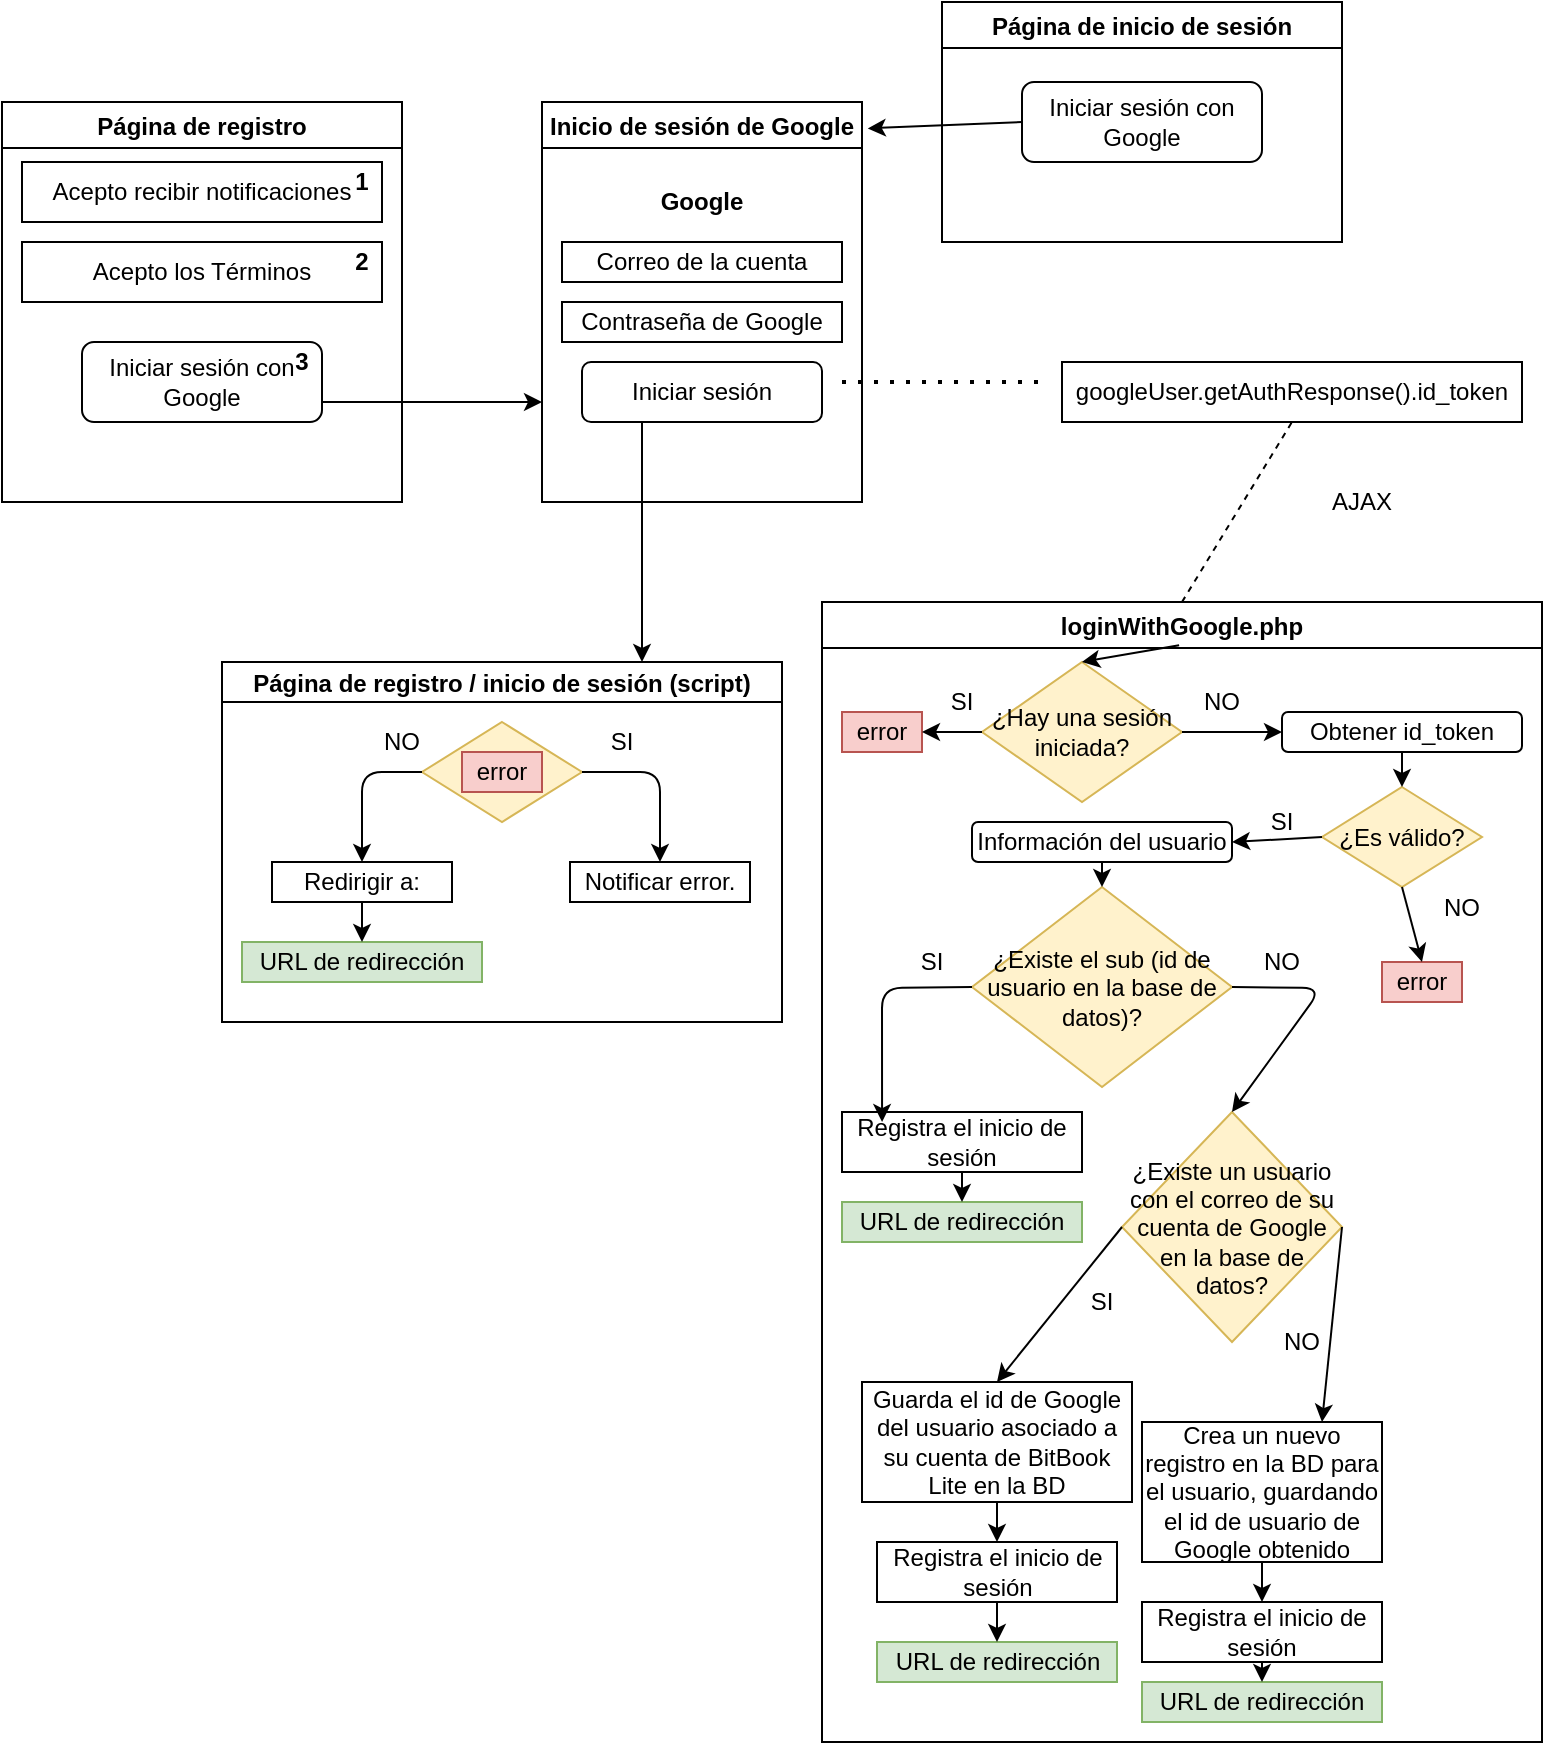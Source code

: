 <mxfile version="14.9.8" type="github"><diagram id="jUogqgLPFLnjpzLqsl2w" name="Page-1"><mxGraphModel dx="1173" dy="690" grid="1" gridSize="10" guides="1" tooltips="1" connect="1" arrows="1" fold="1" page="1" pageScale="1" pageWidth="827" pageHeight="1169" math="0" shadow="0"><root><mxCell id="0"/><mxCell id="1" parent="0"/><mxCell id="jCMfwcQQtfGqZBVkLjCu-1" value="Página de registro" style="swimlane;" vertex="1" parent="1"><mxGeometry x="40" y="80" width="200" height="200" as="geometry"/></mxCell><mxCell id="jCMfwcQQtfGqZBVkLjCu-2" value="" style="rounded=0;whiteSpace=wrap;html=1;" vertex="1" parent="jCMfwcQQtfGqZBVkLjCu-1"><mxGeometry x="10" y="30" width="180" height="30" as="geometry"/></mxCell><mxCell id="jCMfwcQQtfGqZBVkLjCu-3" value="" style="rounded=0;whiteSpace=wrap;html=1;" vertex="1" parent="jCMfwcQQtfGqZBVkLjCu-1"><mxGeometry x="10" y="70" width="180" height="30" as="geometry"/></mxCell><mxCell id="jCMfwcQQtfGqZBVkLjCu-4" value="" style="rounded=1;whiteSpace=wrap;html=1;" vertex="1" parent="jCMfwcQQtfGqZBVkLjCu-1"><mxGeometry x="40" y="120" width="120" height="40" as="geometry"/></mxCell><mxCell id="jCMfwcQQtfGqZBVkLjCu-5" value="Acepto los Términos" style="text;html=1;strokeColor=none;fillColor=none;align=center;verticalAlign=middle;whiteSpace=wrap;rounded=0;" vertex="1" parent="jCMfwcQQtfGqZBVkLjCu-1"><mxGeometry x="30" y="75" width="140" height="20" as="geometry"/></mxCell><mxCell id="jCMfwcQQtfGqZBVkLjCu-6" value="Acepto recibir notificaciones" style="text;html=1;strokeColor=none;fillColor=none;align=center;verticalAlign=middle;whiteSpace=wrap;rounded=0;" vertex="1" parent="jCMfwcQQtfGqZBVkLjCu-1"><mxGeometry x="10" y="35" width="180" height="20" as="geometry"/></mxCell><mxCell id="jCMfwcQQtfGqZBVkLjCu-7" value="Iniciar sesión con Google" style="text;html=1;strokeColor=none;fillColor=none;align=center;verticalAlign=middle;whiteSpace=wrap;rounded=0;" vertex="1" parent="jCMfwcQQtfGqZBVkLjCu-1"><mxGeometry x="45" y="130" width="110" height="20" as="geometry"/></mxCell><mxCell id="jCMfwcQQtfGqZBVkLjCu-10" value="2" style="text;html=1;strokeColor=none;fillColor=none;align=center;verticalAlign=middle;whiteSpace=wrap;rounded=0;fontStyle=1" vertex="1" parent="jCMfwcQQtfGqZBVkLjCu-1"><mxGeometry x="170" y="70" width="20" height="20" as="geometry"/></mxCell><mxCell id="jCMfwcQQtfGqZBVkLjCu-11" value="3" style="text;html=1;strokeColor=none;fillColor=none;align=center;verticalAlign=middle;whiteSpace=wrap;rounded=0;fontStyle=1" vertex="1" parent="jCMfwcQQtfGqZBVkLjCu-1"><mxGeometry x="140" y="120" width="20" height="20" as="geometry"/></mxCell><mxCell id="jCMfwcQQtfGqZBVkLjCu-8" value="" style="endArrow=classic;html=1;entryX=0;entryY=0.75;entryDx=0;entryDy=0;exitX=1;exitY=0.75;exitDx=0;exitDy=0;" edge="1" parent="1" source="jCMfwcQQtfGqZBVkLjCu-4" target="jCMfwcQQtfGqZBVkLjCu-12"><mxGeometry width="50" height="50" relative="1" as="geometry"><mxPoint x="210" y="220" as="sourcePoint"/><mxPoint x="310" y="220" as="targetPoint"/></mxGeometry></mxCell><mxCell id="jCMfwcQQtfGqZBVkLjCu-9" value="1" style="text;html=1;strokeColor=none;fillColor=none;align=center;verticalAlign=middle;whiteSpace=wrap;rounded=0;fontStyle=1" vertex="1" parent="1"><mxGeometry x="210" y="110" width="20" height="20" as="geometry"/></mxCell><mxCell id="jCMfwcQQtfGqZBVkLjCu-12" value="Inicio de sesión de Google" style="swimlane;" vertex="1" parent="1"><mxGeometry x="310" y="80" width="160" height="200" as="geometry"/></mxCell><mxCell id="jCMfwcQQtfGqZBVkLjCu-13" value="Correo de la cuenta" style="rounded=0;whiteSpace=wrap;html=1;" vertex="1" parent="jCMfwcQQtfGqZBVkLjCu-12"><mxGeometry x="10" y="70" width="140" height="20" as="geometry"/></mxCell><mxCell id="jCMfwcQQtfGqZBVkLjCu-14" value="Contraseña de Google" style="rounded=0;whiteSpace=wrap;html=1;" vertex="1" parent="jCMfwcQQtfGqZBVkLjCu-12"><mxGeometry x="10" y="100" width="140" height="20" as="geometry"/></mxCell><mxCell id="jCMfwcQQtfGqZBVkLjCu-15" value="Iniciar sesión" style="rounded=1;whiteSpace=wrap;html=1;" vertex="1" parent="jCMfwcQQtfGqZBVkLjCu-12"><mxGeometry x="20" y="130" width="120" height="30" as="geometry"/></mxCell><mxCell id="jCMfwcQQtfGqZBVkLjCu-17" value="Google" style="text;html=1;strokeColor=none;fillColor=none;align=center;verticalAlign=middle;whiteSpace=wrap;rounded=0;fontStyle=1" vertex="1" parent="jCMfwcQQtfGqZBVkLjCu-12"><mxGeometry x="60" y="40" width="40" height="20" as="geometry"/></mxCell><mxCell id="jCMfwcQQtfGqZBVkLjCu-19" value="googleUser.getAuthResponse().id_token" style="rounded=0;whiteSpace=wrap;html=1;" vertex="1" parent="1"><mxGeometry x="570" y="210" width="230" height="30" as="geometry"/></mxCell><mxCell id="jCMfwcQQtfGqZBVkLjCu-20" value="" style="endArrow=none;dashed=1;html=1;dashPattern=1 3;strokeWidth=2;" edge="1" parent="1"><mxGeometry width="50" height="50" relative="1" as="geometry"><mxPoint x="460" y="220" as="sourcePoint"/><mxPoint x="560" y="220" as="targetPoint"/></mxGeometry></mxCell><mxCell id="jCMfwcQQtfGqZBVkLjCu-21" value="" style="endArrow=none;dashed=1;html=1;entryX=0.5;entryY=1;entryDx=0;entryDy=0;exitX=0.5;exitY=0;exitDx=0;exitDy=0;" edge="1" parent="1" source="jCMfwcQQtfGqZBVkLjCu-24" target="jCMfwcQQtfGqZBVkLjCu-19"><mxGeometry width="50" height="50" relative="1" as="geometry"><mxPoint x="690" y="320" as="sourcePoint"/><mxPoint x="690" y="250" as="targetPoint"/></mxGeometry></mxCell><mxCell id="jCMfwcQQtfGqZBVkLjCu-22" value="AJAX" style="text;html=1;strokeColor=none;fillColor=none;align=center;verticalAlign=middle;whiteSpace=wrap;rounded=0;" vertex="1" parent="1"><mxGeometry x="700" y="270" width="40" height="20" as="geometry"/></mxCell><mxCell id="jCMfwcQQtfGqZBVkLjCu-24" value="loginWithGoogle.php" style="swimlane;" vertex="1" parent="1"><mxGeometry x="450" y="330" width="360" height="570" as="geometry"/></mxCell><mxCell id="jCMfwcQQtfGqZBVkLjCu-27" value="Información del usuario" style="rounded=1;whiteSpace=wrap;html=1;" vertex="1" parent="jCMfwcQQtfGqZBVkLjCu-24"><mxGeometry x="75" y="110" width="130" height="20" as="geometry"/></mxCell><mxCell id="jCMfwcQQtfGqZBVkLjCu-30" value="&lt;span&gt;¿Existe el sub (id de usuario en la base de datos)?&lt;/span&gt;" style="rhombus;whiteSpace=wrap;html=1;fillColor=#fff2cc;strokeColor=#d6b656;" vertex="1" parent="jCMfwcQQtfGqZBVkLjCu-24"><mxGeometry x="75" y="142.5" width="130" height="100" as="geometry"/></mxCell><mxCell id="jCMfwcQQtfGqZBVkLjCu-32" value="" style="endArrow=classic;html=1;exitX=0.5;exitY=1;exitDx=0;exitDy=0;entryX=0.5;entryY=0;entryDx=0;entryDy=0;" edge="1" parent="jCMfwcQQtfGqZBVkLjCu-24" source="jCMfwcQQtfGqZBVkLjCu-27" target="jCMfwcQQtfGqZBVkLjCu-30"><mxGeometry width="50" height="50" relative="1" as="geometry"><mxPoint x="5" y="140" as="sourcePoint"/><mxPoint x="55" y="90" as="targetPoint"/></mxGeometry></mxCell><mxCell id="jCMfwcQQtfGqZBVkLjCu-25" value="Obtener id_token" style="rounded=1;whiteSpace=wrap;html=1;" vertex="1" parent="jCMfwcQQtfGqZBVkLjCu-24"><mxGeometry x="230" y="55" width="120" height="20" as="geometry"/></mxCell><mxCell id="jCMfwcQQtfGqZBVkLjCu-35" value="SI" style="text;html=1;strokeColor=none;fillColor=none;align=center;verticalAlign=middle;whiteSpace=wrap;rounded=0;" vertex="1" parent="jCMfwcQQtfGqZBVkLjCu-24"><mxGeometry x="35" y="170" width="40" height="20" as="geometry"/></mxCell><mxCell id="jCMfwcQQtfGqZBVkLjCu-36" value="NO" style="text;html=1;strokeColor=none;fillColor=none;align=center;verticalAlign=middle;whiteSpace=wrap;rounded=0;" vertex="1" parent="jCMfwcQQtfGqZBVkLjCu-24"><mxGeometry x="210" y="170" width="40" height="20" as="geometry"/></mxCell><mxCell id="jCMfwcQQtfGqZBVkLjCu-37" value="Registra el inicio de sesión" style="rounded=0;whiteSpace=wrap;html=1;" vertex="1" parent="jCMfwcQQtfGqZBVkLjCu-24"><mxGeometry x="10" y="255" width="120" height="30" as="geometry"/></mxCell><mxCell id="jCMfwcQQtfGqZBVkLjCu-33" value="" style="endArrow=classic;html=1;exitX=0;exitY=0.5;exitDx=0;exitDy=0;entryX=0.167;entryY=0.167;entryDx=0;entryDy=0;entryPerimeter=0;" edge="1" parent="jCMfwcQQtfGqZBVkLjCu-24" source="jCMfwcQQtfGqZBVkLjCu-30" target="jCMfwcQQtfGqZBVkLjCu-37"><mxGeometry width="50" height="50" relative="1" as="geometry"><mxPoint x="50" y="170" as="sourcePoint"/><mxPoint x="30" y="250" as="targetPoint"/><Array as="points"><mxPoint x="30" y="193"/></Array></mxGeometry></mxCell><mxCell id="jCMfwcQQtfGqZBVkLjCu-38" value="URL de redirección" style="rounded=0;whiteSpace=wrap;html=1;fillColor=#d5e8d4;strokeColor=#82b366;" vertex="1" parent="jCMfwcQQtfGqZBVkLjCu-24"><mxGeometry x="10" y="300" width="120" height="20" as="geometry"/></mxCell><mxCell id="jCMfwcQQtfGqZBVkLjCu-39" value="" style="endArrow=classic;html=1;exitX=0.5;exitY=1;exitDx=0;exitDy=0;entryX=0.5;entryY=0;entryDx=0;entryDy=0;" edge="1" parent="jCMfwcQQtfGqZBVkLjCu-24" source="jCMfwcQQtfGqZBVkLjCu-37" target="jCMfwcQQtfGqZBVkLjCu-38"><mxGeometry width="50" height="50" relative="1" as="geometry"><mxPoint x="60" y="270" as="sourcePoint"/><mxPoint x="110" y="220" as="targetPoint"/></mxGeometry></mxCell><mxCell id="jCMfwcQQtfGqZBVkLjCu-40" value="¿Existe un usuario con el correo de su cuenta de Google en la base de datos?" style="rhombus;whiteSpace=wrap;html=1;fillColor=#fff2cc;strokeColor=#d6b656;" vertex="1" parent="jCMfwcQQtfGqZBVkLjCu-24"><mxGeometry x="150" y="255" width="110" height="115" as="geometry"/></mxCell><mxCell id="jCMfwcQQtfGqZBVkLjCu-34" value="" style="endArrow=classic;html=1;exitX=1;exitY=0.5;exitDx=0;exitDy=0;entryX=0.5;entryY=0;entryDx=0;entryDy=0;" edge="1" parent="jCMfwcQQtfGqZBVkLjCu-24" source="jCMfwcQQtfGqZBVkLjCu-30" target="jCMfwcQQtfGqZBVkLjCu-40"><mxGeometry width="50" height="50" relative="1" as="geometry"><mxPoint x="60" y="210" as="sourcePoint"/><mxPoint x="250" y="250" as="targetPoint"/><Array as="points"><mxPoint x="250" y="193"/></Array></mxGeometry></mxCell><mxCell id="jCMfwcQQtfGqZBVkLjCu-43" value="SI" style="text;html=1;strokeColor=none;fillColor=none;align=center;verticalAlign=middle;whiteSpace=wrap;rounded=0;" vertex="1" parent="jCMfwcQQtfGqZBVkLjCu-24"><mxGeometry x="120" y="340" width="40" height="20" as="geometry"/></mxCell><mxCell id="jCMfwcQQtfGqZBVkLjCu-44" value="NO" style="text;html=1;strokeColor=none;fillColor=none;align=center;verticalAlign=middle;whiteSpace=wrap;rounded=0;" vertex="1" parent="jCMfwcQQtfGqZBVkLjCu-24"><mxGeometry x="220" y="360" width="40" height="20" as="geometry"/></mxCell><mxCell id="jCMfwcQQtfGqZBVkLjCu-45" value="Guarda el id de Google del usuario asociado a su cuenta de BitBook Lite en la BD" style="rounded=0;whiteSpace=wrap;html=1;" vertex="1" parent="jCMfwcQQtfGqZBVkLjCu-24"><mxGeometry x="20" y="390" width="135" height="60" as="geometry"/></mxCell><mxCell id="jCMfwcQQtfGqZBVkLjCu-41" value="" style="endArrow=classic;html=1;exitX=0;exitY=0.5;exitDx=0;exitDy=0;entryX=0.5;entryY=0;entryDx=0;entryDy=0;" edge="1" parent="jCMfwcQQtfGqZBVkLjCu-24" source="jCMfwcQQtfGqZBVkLjCu-40" target="jCMfwcQQtfGqZBVkLjCu-45"><mxGeometry width="50" height="50" relative="1" as="geometry"><mxPoint x="60" y="430" as="sourcePoint"/><mxPoint x="110" y="380" as="targetPoint"/></mxGeometry></mxCell><mxCell id="jCMfwcQQtfGqZBVkLjCu-46" value="Registra el inicio de sesión" style="rounded=0;whiteSpace=wrap;html=1;" vertex="1" parent="jCMfwcQQtfGqZBVkLjCu-24"><mxGeometry x="27.5" y="470" width="120" height="30" as="geometry"/></mxCell><mxCell id="jCMfwcQQtfGqZBVkLjCu-47" value="URL de redirección" style="rounded=0;whiteSpace=wrap;html=1;fillColor=#d5e8d4;strokeColor=#82b366;" vertex="1" parent="jCMfwcQQtfGqZBVkLjCu-24"><mxGeometry x="27.5" y="520" width="120" height="20" as="geometry"/></mxCell><mxCell id="jCMfwcQQtfGqZBVkLjCu-48" value="" style="endArrow=classic;html=1;exitX=0.5;exitY=1;exitDx=0;exitDy=0;entryX=0.5;entryY=0;entryDx=0;entryDy=0;" edge="1" parent="jCMfwcQQtfGqZBVkLjCu-24" source="jCMfwcQQtfGqZBVkLjCu-45" target="jCMfwcQQtfGqZBVkLjCu-46"><mxGeometry width="50" height="50" relative="1" as="geometry"><mxPoint x="60" y="440" as="sourcePoint"/><mxPoint x="110" y="390" as="targetPoint"/></mxGeometry></mxCell><mxCell id="jCMfwcQQtfGqZBVkLjCu-49" value="" style="endArrow=classic;html=1;exitX=0.5;exitY=1;exitDx=0;exitDy=0;entryX=0.5;entryY=0;entryDx=0;entryDy=0;" edge="1" parent="jCMfwcQQtfGqZBVkLjCu-24" source="jCMfwcQQtfGqZBVkLjCu-46" target="jCMfwcQQtfGqZBVkLjCu-47"><mxGeometry width="50" height="50" relative="1" as="geometry"><mxPoint x="60" y="440" as="sourcePoint"/><mxPoint x="110" y="390" as="targetPoint"/></mxGeometry></mxCell><mxCell id="jCMfwcQQtfGqZBVkLjCu-50" value="Crea un nuevo registro en la BD para el usuario, guardando el id de usuario de Google obtenido" style="rounded=0;whiteSpace=wrap;html=1;" vertex="1" parent="jCMfwcQQtfGqZBVkLjCu-24"><mxGeometry x="160" y="410" width="120" height="70" as="geometry"/></mxCell><mxCell id="jCMfwcQQtfGqZBVkLjCu-42" value="" style="endArrow=classic;html=1;exitX=1;exitY=0.5;exitDx=0;exitDy=0;entryX=0.75;entryY=0;entryDx=0;entryDy=0;" edge="1" parent="jCMfwcQQtfGqZBVkLjCu-24" source="jCMfwcQQtfGqZBVkLjCu-40" target="jCMfwcQQtfGqZBVkLjCu-50"><mxGeometry width="50" height="50" relative="1" as="geometry"><mxPoint x="60" y="430" as="sourcePoint"/><mxPoint x="250" y="400" as="targetPoint"/></mxGeometry></mxCell><mxCell id="jCMfwcQQtfGqZBVkLjCu-51" value="Registra el inicio de sesión" style="rounded=0;whiteSpace=wrap;html=1;" vertex="1" parent="jCMfwcQQtfGqZBVkLjCu-24"><mxGeometry x="160" y="500" width="120" height="30" as="geometry"/></mxCell><mxCell id="jCMfwcQQtfGqZBVkLjCu-52" value="URL de redirección" style="rounded=0;whiteSpace=wrap;html=1;fillColor=#d5e8d4;strokeColor=#82b366;" vertex="1" parent="jCMfwcQQtfGqZBVkLjCu-24"><mxGeometry x="160" y="540" width="120" height="20" as="geometry"/></mxCell><mxCell id="jCMfwcQQtfGqZBVkLjCu-53" value="" style="endArrow=classic;html=1;exitX=0.5;exitY=1;exitDx=0;exitDy=0;entryX=0.5;entryY=0;entryDx=0;entryDy=0;" edge="1" parent="jCMfwcQQtfGqZBVkLjCu-24" source="jCMfwcQQtfGqZBVkLjCu-50" target="jCMfwcQQtfGqZBVkLjCu-51"><mxGeometry width="50" height="50" relative="1" as="geometry"><mxPoint x="60" y="480" as="sourcePoint"/><mxPoint x="110" y="430" as="targetPoint"/></mxGeometry></mxCell><mxCell id="jCMfwcQQtfGqZBVkLjCu-54" value="" style="endArrow=classic;html=1;exitX=0.5;exitY=1;exitDx=0;exitDy=0;entryX=0.5;entryY=0;entryDx=0;entryDy=0;" edge="1" parent="jCMfwcQQtfGqZBVkLjCu-24" source="jCMfwcQQtfGqZBVkLjCu-51" target="jCMfwcQQtfGqZBVkLjCu-52"><mxGeometry width="50" height="50" relative="1" as="geometry"><mxPoint x="60" y="480" as="sourcePoint"/><mxPoint x="110" y="430" as="targetPoint"/></mxGeometry></mxCell><mxCell id="jCMfwcQQtfGqZBVkLjCu-64" value="¿Hay una sesión iniciada?" style="rhombus;whiteSpace=wrap;html=1;fillColor=#fff2cc;strokeColor=#d6b656;" vertex="1" parent="jCMfwcQQtfGqZBVkLjCu-24"><mxGeometry x="80" y="30" width="100" height="70" as="geometry"/></mxCell><mxCell id="jCMfwcQQtfGqZBVkLjCu-66" value="" style="endArrow=classic;html=1;exitX=0.496;exitY=0.038;exitDx=0;exitDy=0;exitPerimeter=0;entryX=0.5;entryY=0;entryDx=0;entryDy=0;" edge="1" parent="jCMfwcQQtfGqZBVkLjCu-24" source="jCMfwcQQtfGqZBVkLjCu-24" target="jCMfwcQQtfGqZBVkLjCu-64"><mxGeometry width="50" height="50" relative="1" as="geometry"><mxPoint x="140" y="80" as="sourcePoint"/><mxPoint x="190" y="30" as="targetPoint"/></mxGeometry></mxCell><mxCell id="jCMfwcQQtfGqZBVkLjCu-68" value="error" style="rounded=0;whiteSpace=wrap;html=1;fillColor=#f8cecc;strokeColor=#b85450;" vertex="1" parent="jCMfwcQQtfGqZBVkLjCu-24"><mxGeometry x="10" y="55" width="40" height="20" as="geometry"/></mxCell><mxCell id="jCMfwcQQtfGqZBVkLjCu-67" value="" style="endArrow=classic;html=1;exitX=0;exitY=0.5;exitDx=0;exitDy=0;entryX=1;entryY=0.5;entryDx=0;entryDy=0;" edge="1" parent="jCMfwcQQtfGqZBVkLjCu-24" source="jCMfwcQQtfGqZBVkLjCu-64" target="jCMfwcQQtfGqZBVkLjCu-68"><mxGeometry width="50" height="50" relative="1" as="geometry"><mxPoint x="140" y="80" as="sourcePoint"/><mxPoint x="60" y="65" as="targetPoint"/></mxGeometry></mxCell><mxCell id="jCMfwcQQtfGqZBVkLjCu-69" value="SI" style="text;html=1;strokeColor=none;fillColor=none;align=center;verticalAlign=middle;whiteSpace=wrap;rounded=0;" vertex="1" parent="jCMfwcQQtfGqZBVkLjCu-24"><mxGeometry x="50" y="40" width="40" height="20" as="geometry"/></mxCell><mxCell id="jCMfwcQQtfGqZBVkLjCu-70" value="NO" style="text;html=1;strokeColor=none;fillColor=none;align=center;verticalAlign=middle;whiteSpace=wrap;rounded=0;" vertex="1" parent="jCMfwcQQtfGqZBVkLjCu-24"><mxGeometry x="180" y="40" width="40" height="20" as="geometry"/></mxCell><mxCell id="jCMfwcQQtfGqZBVkLjCu-71" value="" style="endArrow=classic;html=1;exitX=1;exitY=0.5;exitDx=0;exitDy=0;entryX=0;entryY=0.5;entryDx=0;entryDy=0;" edge="1" parent="jCMfwcQQtfGqZBVkLjCu-24" source="jCMfwcQQtfGqZBVkLjCu-64" target="jCMfwcQQtfGqZBVkLjCu-25"><mxGeometry width="50" height="50" relative="1" as="geometry"><mxPoint x="140" y="80" as="sourcePoint"/><mxPoint x="190" y="30" as="targetPoint"/></mxGeometry></mxCell><mxCell id="jCMfwcQQtfGqZBVkLjCu-72" value="¿Es válido?" style="rhombus;whiteSpace=wrap;html=1;fillColor=#fff2cc;strokeColor=#d6b656;" vertex="1" parent="jCMfwcQQtfGqZBVkLjCu-24"><mxGeometry x="250" y="92.5" width="80" height="50" as="geometry"/></mxCell><mxCell id="jCMfwcQQtfGqZBVkLjCu-73" value="" style="endArrow=classic;html=1;exitX=0;exitY=0.5;exitDx=0;exitDy=0;entryX=1;entryY=0.5;entryDx=0;entryDy=0;" edge="1" parent="jCMfwcQQtfGqZBVkLjCu-24" source="jCMfwcQQtfGqZBVkLjCu-72" target="jCMfwcQQtfGqZBVkLjCu-27"><mxGeometry width="50" height="50" relative="1" as="geometry"><mxPoint x="140" y="130" as="sourcePoint"/><mxPoint x="190" y="80" as="targetPoint"/></mxGeometry></mxCell><mxCell id="jCMfwcQQtfGqZBVkLjCu-74" value="" style="endArrow=classic;html=1;exitX=0.5;exitY=1;exitDx=0;exitDy=0;entryX=0.5;entryY=0;entryDx=0;entryDy=0;" edge="1" parent="jCMfwcQQtfGqZBVkLjCu-24" source="jCMfwcQQtfGqZBVkLjCu-25" target="jCMfwcQQtfGqZBVkLjCu-72"><mxGeometry width="50" height="50" relative="1" as="geometry"><mxPoint x="140" y="130" as="sourcePoint"/><mxPoint x="190" y="80" as="targetPoint"/></mxGeometry></mxCell><mxCell id="jCMfwcQQtfGqZBVkLjCu-75" value="SI" style="text;html=1;strokeColor=none;fillColor=none;align=center;verticalAlign=middle;whiteSpace=wrap;rounded=0;" vertex="1" parent="jCMfwcQQtfGqZBVkLjCu-24"><mxGeometry x="210" y="100" width="40" height="20" as="geometry"/></mxCell><mxCell id="jCMfwcQQtfGqZBVkLjCu-76" value="NO" style="text;html=1;strokeColor=none;fillColor=none;align=center;verticalAlign=middle;whiteSpace=wrap;rounded=0;" vertex="1" parent="jCMfwcQQtfGqZBVkLjCu-24"><mxGeometry x="300" y="142.5" width="40" height="20" as="geometry"/></mxCell><mxCell id="jCMfwcQQtfGqZBVkLjCu-78" value="error" style="rounded=0;whiteSpace=wrap;html=1;fillColor=#f8cecc;strokeColor=#b85450;" vertex="1" parent="jCMfwcQQtfGqZBVkLjCu-24"><mxGeometry x="280" y="180" width="40" height="20" as="geometry"/></mxCell><mxCell id="jCMfwcQQtfGqZBVkLjCu-77" value="" style="endArrow=classic;html=1;exitX=0.5;exitY=1;exitDx=0;exitDy=0;entryX=0.5;entryY=0;entryDx=0;entryDy=0;" edge="1" parent="jCMfwcQQtfGqZBVkLjCu-24" source="jCMfwcQQtfGqZBVkLjCu-72" target="jCMfwcQQtfGqZBVkLjCu-78"><mxGeometry width="50" height="50" relative="1" as="geometry"><mxPoint x="140" y="180" as="sourcePoint"/><mxPoint x="290" y="170" as="targetPoint"/></mxGeometry></mxCell><mxCell id="jCMfwcQQtfGqZBVkLjCu-55" value="Página de registro / inicio de sesión (script)" style="swimlane;startSize=20;" vertex="1" parent="1"><mxGeometry x="150" y="360" width="280" height="180" as="geometry"/></mxCell><mxCell id="jCMfwcQQtfGqZBVkLjCu-56" value="URL de redirección" style="rounded=0;whiteSpace=wrap;html=1;fillColor=#d5e8d4;strokeColor=#82b366;" vertex="1" parent="jCMfwcQQtfGqZBVkLjCu-55"><mxGeometry x="10" y="140" width="120" height="20" as="geometry"/></mxCell><mxCell id="jCMfwcQQtfGqZBVkLjCu-57" value="Redirigir a:" style="rounded=0;whiteSpace=wrap;html=1;" vertex="1" parent="jCMfwcQQtfGqZBVkLjCu-55"><mxGeometry x="25" y="100" width="90" height="20" as="geometry"/></mxCell><mxCell id="jCMfwcQQtfGqZBVkLjCu-58" value="" style="endArrow=classic;html=1;exitX=0.5;exitY=1;exitDx=0;exitDy=0;entryX=0.5;entryY=0;entryDx=0;entryDy=0;" edge="1" parent="jCMfwcQQtfGqZBVkLjCu-55" source="jCMfwcQQtfGqZBVkLjCu-57" target="jCMfwcQQtfGqZBVkLjCu-56"><mxGeometry width="50" height="50" relative="1" as="geometry"><mxPoint x="150" y="90" as="sourcePoint"/><mxPoint x="200" y="40" as="targetPoint"/></mxGeometry></mxCell><mxCell id="jCMfwcQQtfGqZBVkLjCu-79" value="" style="rhombus;whiteSpace=wrap;html=1;fillColor=#fff2cc;strokeColor=#d6b656;" vertex="1" parent="jCMfwcQQtfGqZBVkLjCu-55"><mxGeometry x="100" y="30" width="80" height="50" as="geometry"/></mxCell><mxCell id="jCMfwcQQtfGqZBVkLjCu-80" value="error" style="rounded=0;whiteSpace=wrap;html=1;fillColor=#f8cecc;strokeColor=#b85450;" vertex="1" parent="jCMfwcQQtfGqZBVkLjCu-55"><mxGeometry x="120" y="45" width="40" height="20" as="geometry"/></mxCell><mxCell id="jCMfwcQQtfGqZBVkLjCu-81" value="" style="endArrow=classic;html=1;exitX=0;exitY=0.5;exitDx=0;exitDy=0;entryX=0.5;entryY=0;entryDx=0;entryDy=0;" edge="1" parent="jCMfwcQQtfGqZBVkLjCu-55" source="jCMfwcQQtfGqZBVkLjCu-79" target="jCMfwcQQtfGqZBVkLjCu-57"><mxGeometry width="50" height="50" relative="1" as="geometry"><mxPoint x="150" y="110" as="sourcePoint"/><mxPoint x="200" y="60" as="targetPoint"/><Array as="points"><mxPoint x="70" y="55"/></Array></mxGeometry></mxCell><mxCell id="jCMfwcQQtfGqZBVkLjCu-82" value="NO" style="text;html=1;strokeColor=none;fillColor=none;align=center;verticalAlign=middle;whiteSpace=wrap;rounded=0;" vertex="1" parent="jCMfwcQQtfGqZBVkLjCu-55"><mxGeometry x="70" y="30" width="40" height="20" as="geometry"/></mxCell><mxCell id="jCMfwcQQtfGqZBVkLjCu-83" value="Notificar error." style="rounded=0;whiteSpace=wrap;html=1;" vertex="1" parent="jCMfwcQQtfGqZBVkLjCu-55"><mxGeometry x="174" y="100" width="90" height="20" as="geometry"/></mxCell><mxCell id="jCMfwcQQtfGqZBVkLjCu-84" value="" style="endArrow=classic;html=1;exitX=1;exitY=0.5;exitDx=0;exitDy=0;entryX=0.5;entryY=0;entryDx=0;entryDy=0;" edge="1" parent="jCMfwcQQtfGqZBVkLjCu-55" source="jCMfwcQQtfGqZBVkLjCu-79" target="jCMfwcQQtfGqZBVkLjCu-83"><mxGeometry width="50" height="50" relative="1" as="geometry"><mxPoint x="150" y="110" as="sourcePoint"/><mxPoint x="200" y="60" as="targetPoint"/><Array as="points"><mxPoint x="219" y="55"/></Array></mxGeometry></mxCell><mxCell id="jCMfwcQQtfGqZBVkLjCu-85" value="SI" style="text;html=1;strokeColor=none;fillColor=none;align=center;verticalAlign=middle;whiteSpace=wrap;rounded=0;" vertex="1" parent="jCMfwcQQtfGqZBVkLjCu-55"><mxGeometry x="180" y="30" width="40" height="20" as="geometry"/></mxCell><mxCell id="jCMfwcQQtfGqZBVkLjCu-59" value="Página de inicio de sesión" style="swimlane;" vertex="1" parent="1"><mxGeometry x="510" y="30" width="200" height="120" as="geometry"/></mxCell><mxCell id="jCMfwcQQtfGqZBVkLjCu-60" value="" style="rounded=1;whiteSpace=wrap;html=1;" vertex="1" parent="jCMfwcQQtfGqZBVkLjCu-59"><mxGeometry x="40" y="40" width="120" height="40" as="geometry"/></mxCell><mxCell id="jCMfwcQQtfGqZBVkLjCu-61" value="Iniciar sesión con Google" style="text;html=1;strokeColor=none;fillColor=none;align=center;verticalAlign=middle;whiteSpace=wrap;rounded=0;" vertex="1" parent="jCMfwcQQtfGqZBVkLjCu-59"><mxGeometry x="45" y="50" width="110" height="20" as="geometry"/></mxCell><mxCell id="jCMfwcQQtfGqZBVkLjCu-62" value="" style="endArrow=classic;html=1;exitX=0;exitY=0.5;exitDx=0;exitDy=0;entryX=1.018;entryY=0.066;entryDx=0;entryDy=0;entryPerimeter=0;" edge="1" parent="1" source="jCMfwcQQtfGqZBVkLjCu-60" target="jCMfwcQQtfGqZBVkLjCu-12"><mxGeometry width="50" height="50" relative="1" as="geometry"><mxPoint x="430" y="220" as="sourcePoint"/><mxPoint x="480" y="170" as="targetPoint"/></mxGeometry></mxCell><mxCell id="jCMfwcQQtfGqZBVkLjCu-63" value="" style="endArrow=classic;html=1;exitX=0.25;exitY=1;exitDx=0;exitDy=0;entryX=0.75;entryY=0;entryDx=0;entryDy=0;" edge="1" parent="1" source="jCMfwcQQtfGqZBVkLjCu-15" target="jCMfwcQQtfGqZBVkLjCu-55"><mxGeometry width="50" height="50" relative="1" as="geometry"><mxPoint x="380" y="320" as="sourcePoint"/><mxPoint x="430" y="270" as="targetPoint"/></mxGeometry></mxCell></root></mxGraphModel></diagram></mxfile>